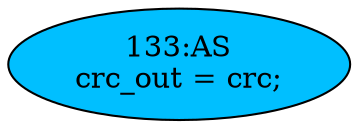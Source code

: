 strict digraph "" {
	node [label="\N"];
	"133:AS"	 [ast="<pyverilog.vparser.ast.Assign object at 0x7f1e45c58510>",
		def_var="['crc_out']",
		fillcolor=deepskyblue,
		label="133:AS
crc_out = crc;",
		statements="[]",
		style=filled,
		typ=Assign,
		use_var="['crc']"];
}
